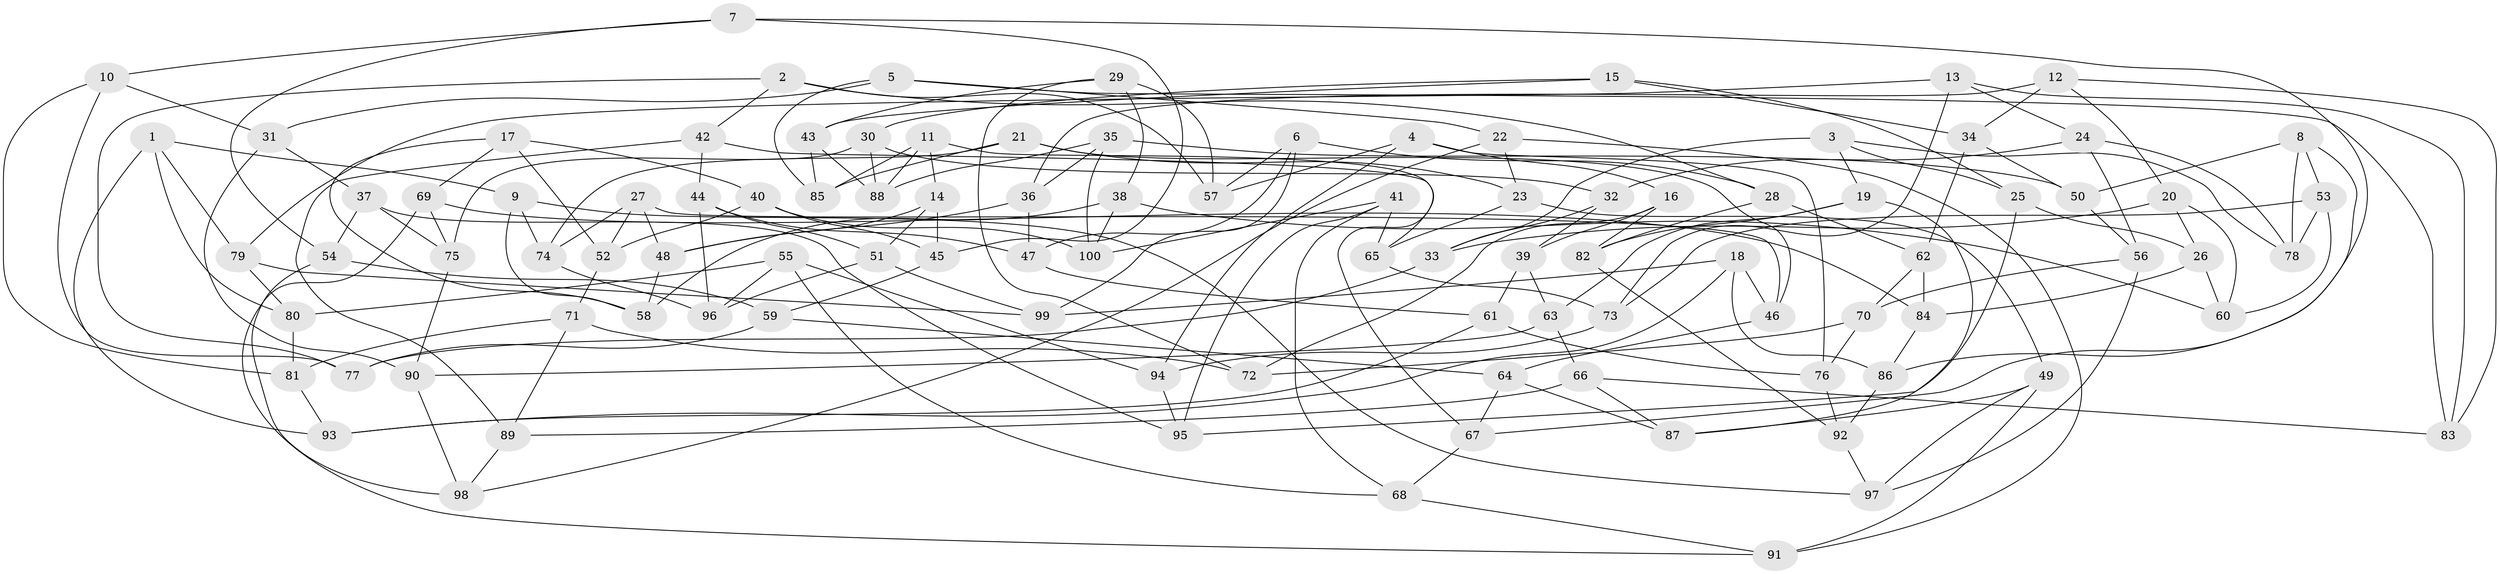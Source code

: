 // Generated by graph-tools (version 1.1) at 2025/39/02/21/25 10:39:01]
// undirected, 100 vertices, 200 edges
graph export_dot {
graph [start="1"]
  node [color=gray90,style=filled];
  1;
  2;
  3;
  4;
  5;
  6;
  7;
  8;
  9;
  10;
  11;
  12;
  13;
  14;
  15;
  16;
  17;
  18;
  19;
  20;
  21;
  22;
  23;
  24;
  25;
  26;
  27;
  28;
  29;
  30;
  31;
  32;
  33;
  34;
  35;
  36;
  37;
  38;
  39;
  40;
  41;
  42;
  43;
  44;
  45;
  46;
  47;
  48;
  49;
  50;
  51;
  52;
  53;
  54;
  55;
  56;
  57;
  58;
  59;
  60;
  61;
  62;
  63;
  64;
  65;
  66;
  67;
  68;
  69;
  70;
  71;
  72;
  73;
  74;
  75;
  76;
  77;
  78;
  79;
  80;
  81;
  82;
  83;
  84;
  85;
  86;
  87;
  88;
  89;
  90;
  91;
  92;
  93;
  94;
  95;
  96;
  97;
  98;
  99;
  100;
  1 -- 80;
  1 -- 9;
  1 -- 93;
  1 -- 79;
  2 -- 28;
  2 -- 57;
  2 -- 77;
  2 -- 42;
  3 -- 19;
  3 -- 25;
  3 -- 78;
  3 -- 33;
  4 -- 57;
  4 -- 94;
  4 -- 16;
  4 -- 76;
  5 -- 83;
  5 -- 31;
  5 -- 85;
  5 -- 22;
  6 -- 47;
  6 -- 99;
  6 -- 28;
  6 -- 57;
  7 -- 45;
  7 -- 10;
  7 -- 54;
  7 -- 86;
  8 -- 53;
  8 -- 67;
  8 -- 78;
  8 -- 50;
  9 -- 74;
  9 -- 97;
  9 -- 58;
  10 -- 81;
  10 -- 31;
  10 -- 77;
  11 -- 88;
  11 -- 67;
  11 -- 14;
  11 -- 85;
  12 -- 83;
  12 -- 36;
  12 -- 20;
  12 -- 34;
  13 -- 79;
  13 -- 83;
  13 -- 24;
  13 -- 73;
  14 -- 48;
  14 -- 51;
  14 -- 45;
  15 -- 30;
  15 -- 25;
  15 -- 43;
  15 -- 34;
  16 -- 82;
  16 -- 39;
  16 -- 72;
  17 -- 40;
  17 -- 69;
  17 -- 52;
  17 -- 58;
  18 -- 86;
  18 -- 93;
  18 -- 46;
  18 -- 99;
  19 -- 63;
  19 -- 87;
  19 -- 82;
  20 -- 33;
  20 -- 60;
  20 -- 26;
  21 -- 23;
  21 -- 85;
  21 -- 46;
  21 -- 74;
  22 -- 91;
  22 -- 23;
  22 -- 98;
  23 -- 49;
  23 -- 65;
  24 -- 78;
  24 -- 32;
  24 -- 56;
  25 -- 95;
  25 -- 26;
  26 -- 60;
  26 -- 84;
  27 -- 48;
  27 -- 52;
  27 -- 46;
  27 -- 74;
  28 -- 82;
  28 -- 62;
  29 -- 38;
  29 -- 43;
  29 -- 57;
  29 -- 72;
  30 -- 32;
  30 -- 75;
  30 -- 88;
  31 -- 37;
  31 -- 90;
  32 -- 33;
  32 -- 39;
  33 -- 77;
  34 -- 62;
  34 -- 50;
  35 -- 88;
  35 -- 50;
  35 -- 36;
  35 -- 100;
  36 -- 47;
  36 -- 48;
  37 -- 75;
  37 -- 95;
  37 -- 54;
  38 -- 60;
  38 -- 100;
  38 -- 58;
  39 -- 61;
  39 -- 63;
  40 -- 100;
  40 -- 52;
  40 -- 45;
  41 -- 65;
  41 -- 95;
  41 -- 100;
  41 -- 68;
  42 -- 65;
  42 -- 44;
  42 -- 89;
  43 -- 85;
  43 -- 88;
  44 -- 51;
  44 -- 47;
  44 -- 96;
  45 -- 59;
  46 -- 64;
  47 -- 61;
  48 -- 58;
  49 -- 97;
  49 -- 91;
  49 -- 87;
  50 -- 56;
  51 -- 99;
  51 -- 96;
  52 -- 71;
  53 -- 60;
  53 -- 73;
  53 -- 78;
  54 -- 98;
  54 -- 59;
  55 -- 68;
  55 -- 94;
  55 -- 96;
  55 -- 80;
  56 -- 97;
  56 -- 70;
  59 -- 64;
  59 -- 77;
  61 -- 93;
  61 -- 76;
  62 -- 70;
  62 -- 84;
  63 -- 66;
  63 -- 90;
  64 -- 87;
  64 -- 67;
  65 -- 73;
  66 -- 89;
  66 -- 83;
  66 -- 87;
  67 -- 68;
  68 -- 91;
  69 -- 91;
  69 -- 84;
  69 -- 75;
  70 -- 76;
  70 -- 72;
  71 -- 72;
  71 -- 81;
  71 -- 89;
  73 -- 94;
  74 -- 96;
  75 -- 90;
  76 -- 92;
  79 -- 99;
  79 -- 80;
  80 -- 81;
  81 -- 93;
  82 -- 92;
  84 -- 86;
  86 -- 92;
  89 -- 98;
  90 -- 98;
  92 -- 97;
  94 -- 95;
}
